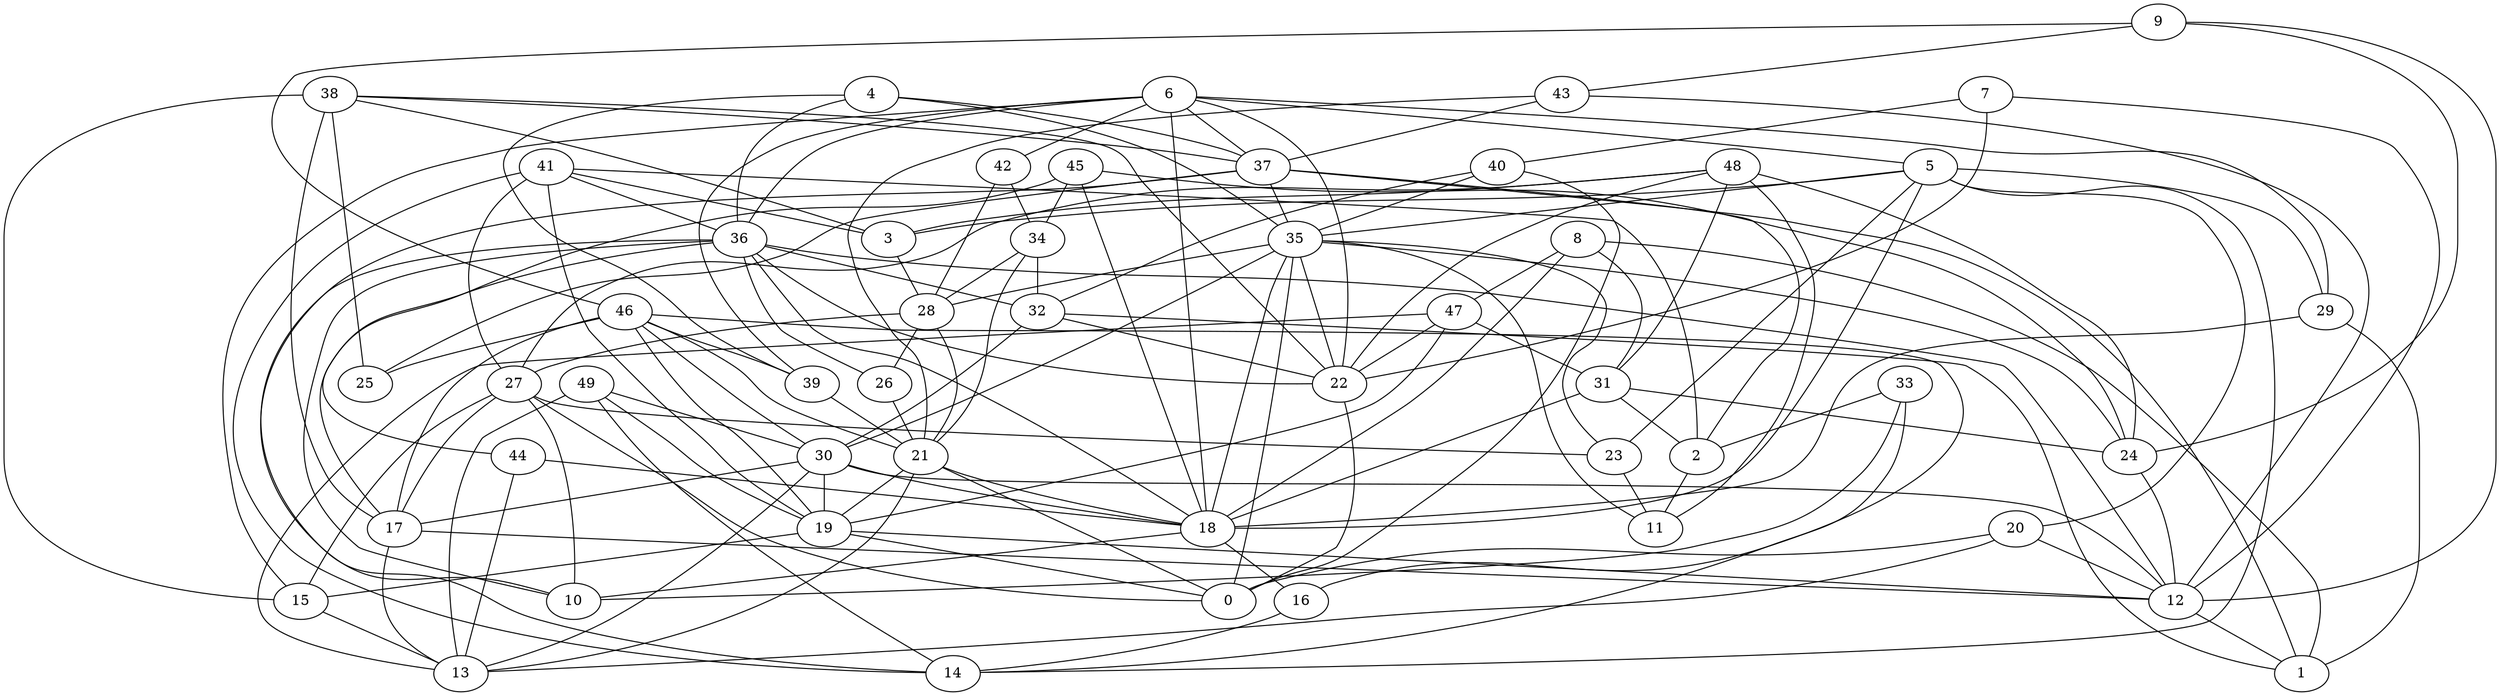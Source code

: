 digraph GG_graph {

subgraph G_graph {
edge [color = black]
"9" -> "24" [dir = none]
"9" -> "43" [dir = none]
"9" -> "46" [dir = none]
"9" -> "12" [dir = none]
"24" -> "12" [dir = none]
"29" -> "1" [dir = none]
"29" -> "18" [dir = none]
"8" -> "31" [dir = none]
"8" -> "1" [dir = none]
"8" -> "18" [dir = none]
"35" -> "0" [dir = none]
"35" -> "28" [dir = none]
"35" -> "24" [dir = none]
"35" -> "11" [dir = none]
"35" -> "22" [dir = none]
"35" -> "23" [dir = none]
"35" -> "30" [dir = none]
"35" -> "18" [dir = none]
"27" -> "17" [dir = none]
"27" -> "15" [dir = none]
"27" -> "10" [dir = none]
"27" -> "0" [dir = none]
"27" -> "23" [dir = none]
"15" -> "13" [dir = none]
"20" -> "0" [dir = none]
"20" -> "13" [dir = none]
"20" -> "12" [dir = none]
"18" -> "10" [dir = none]
"18" -> "16" [dir = none]
"5" -> "23" [dir = none]
"5" -> "29" [dir = none]
"5" -> "35" [dir = none]
"5" -> "14" [dir = none]
"5" -> "20" [dir = none]
"5" -> "3" [dir = none]
"5" -> "18" [dir = none]
"19" -> "15" [dir = none]
"19" -> "0" [dir = none]
"19" -> "12" [dir = none]
"49" -> "19" [dir = none]
"49" -> "14" [dir = none]
"49" -> "30" [dir = none]
"49" -> "13" [dir = none]
"42" -> "34" [dir = none]
"42" -> "28" [dir = none]
"22" -> "0" [dir = none]
"36" -> "18" [dir = none]
"36" -> "10" [dir = none]
"36" -> "26" [dir = none]
"36" -> "32" [dir = none]
"36" -> "12" [dir = none]
"36" -> "22" [dir = none]
"36" -> "14" [dir = none]
"43" -> "12" [dir = none]
"43" -> "21" [dir = none]
"43" -> "37" [dir = none]
"39" -> "21" [dir = none]
"4" -> "35" [dir = none]
"4" -> "36" [dir = none]
"4" -> "39" [dir = none]
"4" -> "37" [dir = none]
"31" -> "24" [dir = none]
"31" -> "18" [dir = none]
"31" -> "2" [dir = none]
"2" -> "11" [dir = none]
"33" -> "14" [dir = none]
"33" -> "10" [dir = none]
"33" -> "2" [dir = none]
"46" -> "39" [dir = none]
"46" -> "21" [dir = none]
"46" -> "25" [dir = none]
"46" -> "17" [dir = none]
"46" -> "16" [dir = none]
"46" -> "30" [dir = none]
"7" -> "40" [dir = none]
"7" -> "22" [dir = none]
"7" -> "12" [dir = none]
"41" -> "3" [dir = none]
"41" -> "14" [dir = none]
"41" -> "27" [dir = none]
"41" -> "2" [dir = none]
"41" -> "19" [dir = none]
"41" -> "36" [dir = none]
"28" -> "27" [dir = none]
"28" -> "26" [dir = none]
"28" -> "21" [dir = none]
"37" -> "10" [dir = none]
"37" -> "1" [dir = none]
"37" -> "35" [dir = none]
"37" -> "2" [dir = none]
"37" -> "25" [dir = none]
"32" -> "1" [dir = none]
"32" -> "30" [dir = none]
"32" -> "22" [dir = none]
"26" -> "21" [dir = none]
"17" -> "13" [dir = none]
"17" -> "12" [dir = none]
"40" -> "0" [dir = none]
"40" -> "35" [dir = none]
"40" -> "32" [dir = none]
"34" -> "28" [dir = none]
"34" -> "32" [dir = none]
"34" -> "21" [dir = none]
"23" -> "11" [dir = none]
"21" -> "18" [dir = none]
"21" -> "0" [dir = none]
"21" -> "19" [dir = none]
"21" -> "13" [dir = none]
"44" -> "13" [dir = none]
"44" -> "18" [dir = none]
"12" -> "1" [dir = none]
"45" -> "34" [dir = none]
"45" -> "18" [dir = none]
"45" -> "24" [dir = none]
"45" -> "44" [dir = none]
"3" -> "28" [dir = none]
"30" -> "13" [dir = none]
"30" -> "12" [dir = none]
"30" -> "19" [dir = none]
"30" -> "18" [dir = none]
"30" -> "17" [dir = none]
"6" -> "37" [dir = none]
"6" -> "42" [dir = none]
"6" -> "15" [dir = none]
"6" -> "29" [dir = none]
"6" -> "5" [dir = none]
"6" -> "18" [dir = none]
"6" -> "22" [dir = none]
"6" -> "36" [dir = none]
"6" -> "39" [dir = none]
"38" -> "25" [dir = none]
"38" -> "37" [dir = none]
"38" -> "17" [dir = none]
"38" -> "3" [dir = none]
"38" -> "22" [dir = none]
"38" -> "15" [dir = none]
"48" -> "24" [dir = none]
"48" -> "11" [dir = none]
"48" -> "27" [dir = none]
"48" -> "31" [dir = none]
"48" -> "22" [dir = none]
"48" -> "3" [dir = none]
"16" -> "14" [dir = none]
"47" -> "13" [dir = none]
"47" -> "31" [dir = none]
"47" -> "22" [dir = none]
"47" -> "19" [dir = none]
"36" -> "17" [dir = none]
"46" -> "19" [dir = none]
"8" -> "47" [dir = none]
}

}
